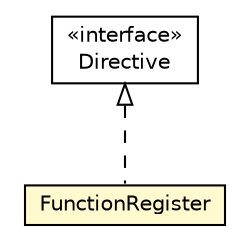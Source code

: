 #!/usr/local/bin/dot
#
# Class diagram 
# Generated by UMLGraph version R5_6_6-1-g9240c4 (http://www.umlgraph.org/)
#

digraph G {
	edge [fontname="Helvetica",fontsize=10,labelfontname="Helvetica",labelfontsize=10];
	node [fontname="Helvetica",fontsize=10,shape=plaintext];
	nodesep=0.25;
	ranksep=0.5;
	// jason.asSyntax.directives.FunctionRegister
	c19926 [label=<<table title="jason.asSyntax.directives.FunctionRegister" border="0" cellborder="1" cellspacing="0" cellpadding="2" port="p" bgcolor="lemonChiffon" href="./FunctionRegister.html">
		<tr><td><table border="0" cellspacing="0" cellpadding="1">
<tr><td align="center" balign="center"> FunctionRegister </td></tr>
		</table></td></tr>
		</table>>, URL="./FunctionRegister.html", fontname="Helvetica", fontcolor="black", fontsize=10.0];
	// jason.asSyntax.directives.Directive
	c19928 [label=<<table title="jason.asSyntax.directives.Directive" border="0" cellborder="1" cellspacing="0" cellpadding="2" port="p" href="./Directive.html">
		<tr><td><table border="0" cellspacing="0" cellpadding="1">
<tr><td align="center" balign="center"> &#171;interface&#187; </td></tr>
<tr><td align="center" balign="center"> Directive </td></tr>
		</table></td></tr>
		</table>>, URL="./Directive.html", fontname="Helvetica", fontcolor="black", fontsize=10.0];
	//jason.asSyntax.directives.FunctionRegister implements jason.asSyntax.directives.Directive
	c19928:p -> c19926:p [dir=back,arrowtail=empty,style=dashed];
}

